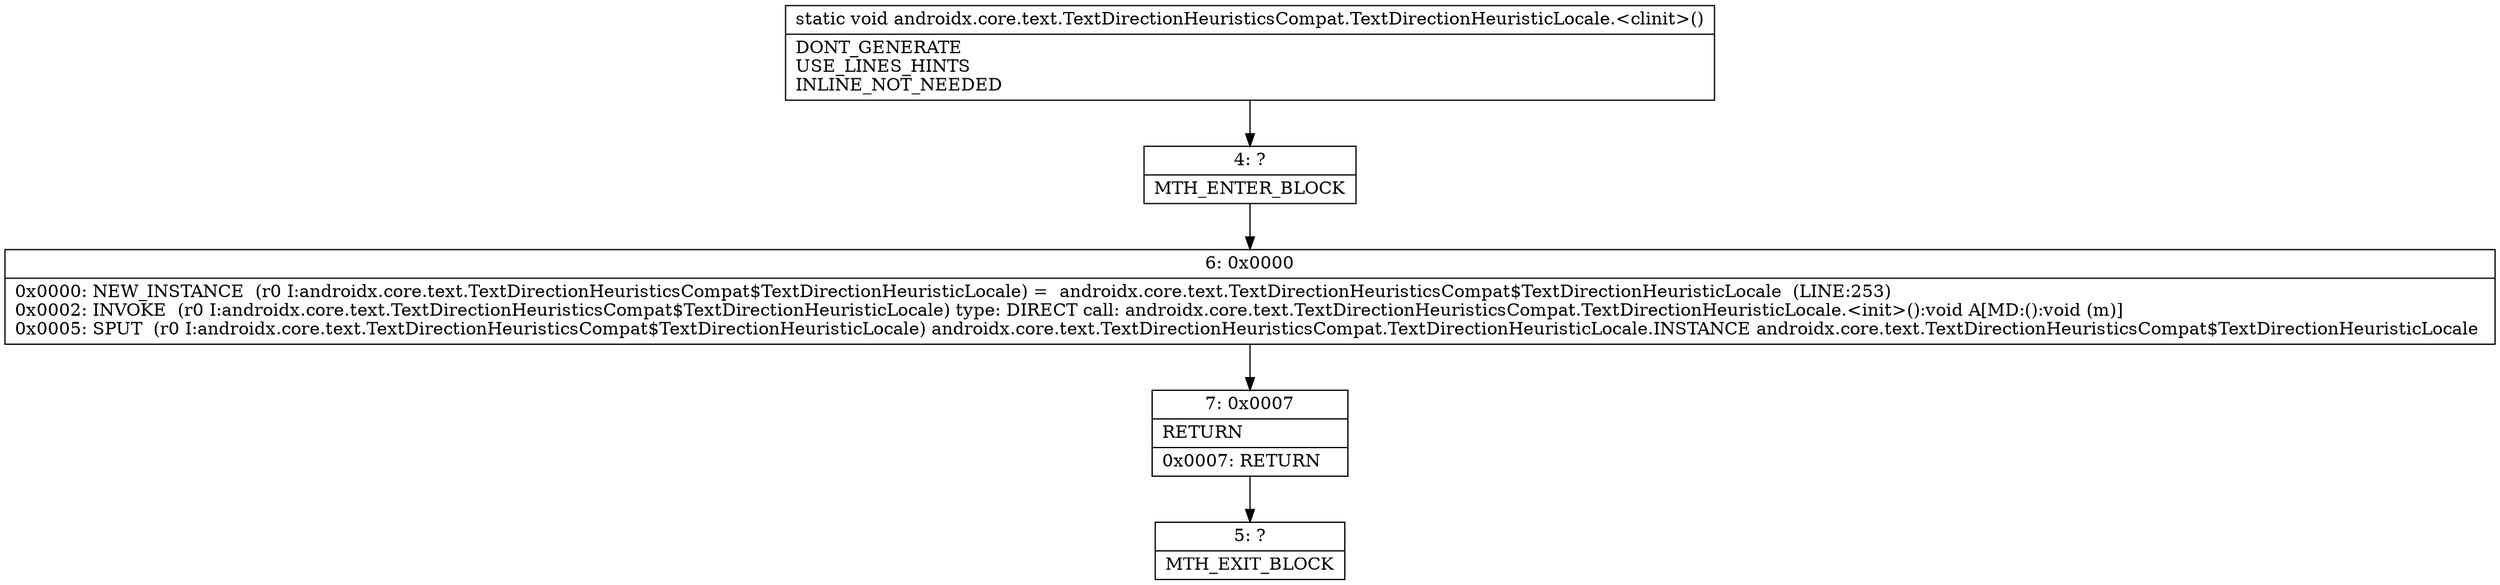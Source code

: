 digraph "CFG forandroidx.core.text.TextDirectionHeuristicsCompat.TextDirectionHeuristicLocale.\<clinit\>()V" {
Node_4 [shape=record,label="{4\:\ ?|MTH_ENTER_BLOCK\l}"];
Node_6 [shape=record,label="{6\:\ 0x0000|0x0000: NEW_INSTANCE  (r0 I:androidx.core.text.TextDirectionHeuristicsCompat$TextDirectionHeuristicLocale) =  androidx.core.text.TextDirectionHeuristicsCompat$TextDirectionHeuristicLocale  (LINE:253)\l0x0002: INVOKE  (r0 I:androidx.core.text.TextDirectionHeuristicsCompat$TextDirectionHeuristicLocale) type: DIRECT call: androidx.core.text.TextDirectionHeuristicsCompat.TextDirectionHeuristicLocale.\<init\>():void A[MD:():void (m)]\l0x0005: SPUT  (r0 I:androidx.core.text.TextDirectionHeuristicsCompat$TextDirectionHeuristicLocale) androidx.core.text.TextDirectionHeuristicsCompat.TextDirectionHeuristicLocale.INSTANCE androidx.core.text.TextDirectionHeuristicsCompat$TextDirectionHeuristicLocale \l}"];
Node_7 [shape=record,label="{7\:\ 0x0007|RETURN\l|0x0007: RETURN   \l}"];
Node_5 [shape=record,label="{5\:\ ?|MTH_EXIT_BLOCK\l}"];
MethodNode[shape=record,label="{static void androidx.core.text.TextDirectionHeuristicsCompat.TextDirectionHeuristicLocale.\<clinit\>()  | DONT_GENERATE\lUSE_LINES_HINTS\lINLINE_NOT_NEEDED\l}"];
MethodNode -> Node_4;Node_4 -> Node_6;
Node_6 -> Node_7;
Node_7 -> Node_5;
}

